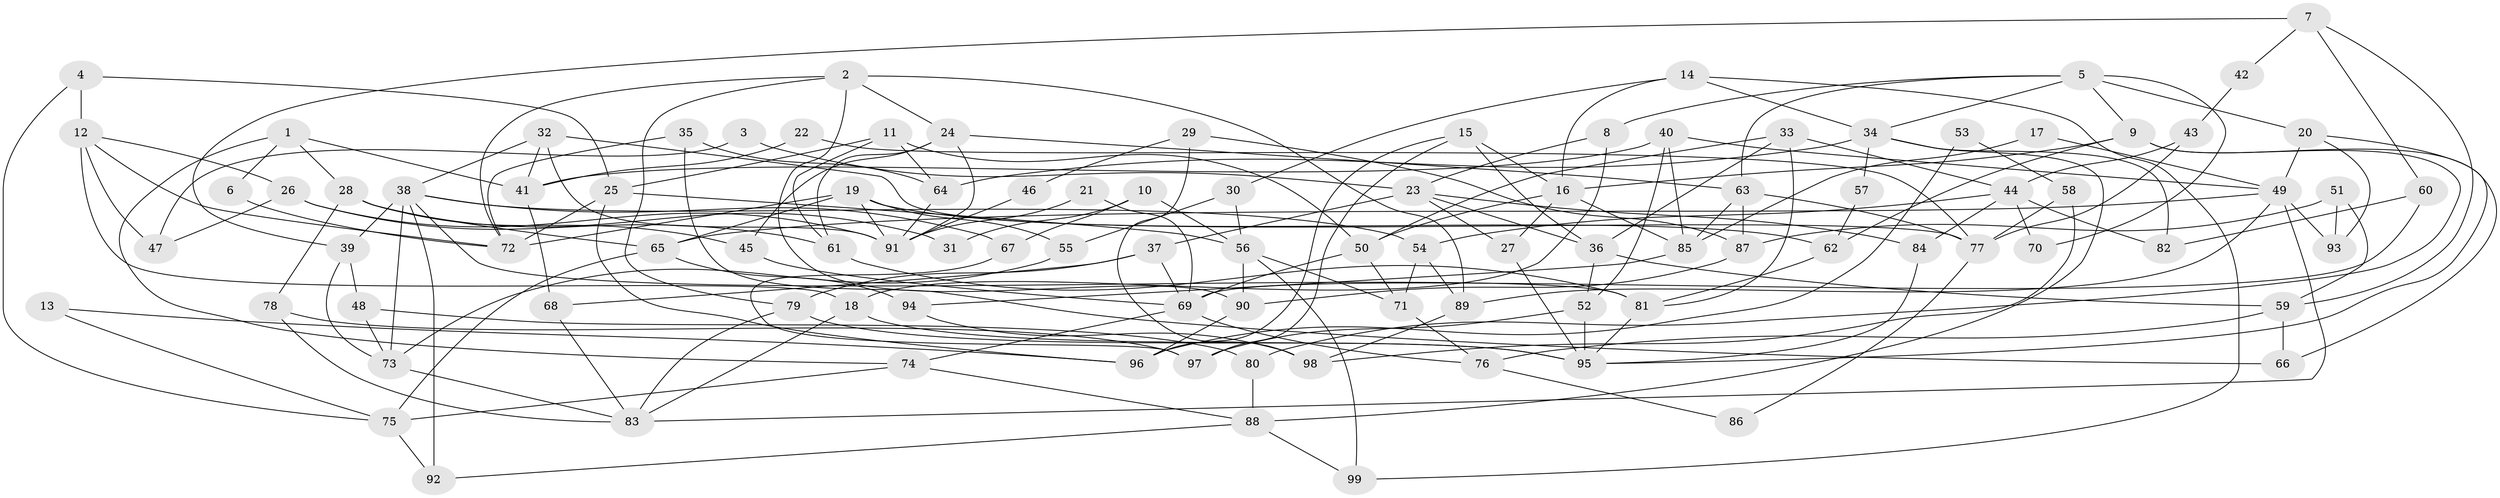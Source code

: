 // coarse degree distribution, {2: 0.1864406779661017, 4: 0.2033898305084746, 3: 0.1864406779661017, 5: 0.22033898305084745, 6: 0.11864406779661017, 9: 0.01694915254237288, 10: 0.03389830508474576, 14: 0.01694915254237288, 11: 0.01694915254237288}
// Generated by graph-tools (version 1.1) at 2025/53/03/04/25 21:53:41]
// undirected, 99 vertices, 198 edges
graph export_dot {
graph [start="1"]
  node [color=gray90,style=filled];
  1;
  2;
  3;
  4;
  5;
  6;
  7;
  8;
  9;
  10;
  11;
  12;
  13;
  14;
  15;
  16;
  17;
  18;
  19;
  20;
  21;
  22;
  23;
  24;
  25;
  26;
  27;
  28;
  29;
  30;
  31;
  32;
  33;
  34;
  35;
  36;
  37;
  38;
  39;
  40;
  41;
  42;
  43;
  44;
  45;
  46;
  47;
  48;
  49;
  50;
  51;
  52;
  53;
  54;
  55;
  56;
  57;
  58;
  59;
  60;
  61;
  62;
  63;
  64;
  65;
  66;
  67;
  68;
  69;
  70;
  71;
  72;
  73;
  74;
  75;
  76;
  77;
  78;
  79;
  80;
  81;
  82;
  83;
  84;
  85;
  86;
  87;
  88;
  89;
  90;
  91;
  92;
  93;
  94;
  95;
  96;
  97;
  98;
  99;
  1 -- 74;
  1 -- 41;
  1 -- 6;
  1 -- 28;
  2 -- 24;
  2 -- 79;
  2 -- 72;
  2 -- 89;
  2 -- 90;
  3 -- 47;
  3 -- 23;
  4 -- 25;
  4 -- 75;
  4 -- 12;
  5 -- 63;
  5 -- 9;
  5 -- 8;
  5 -- 20;
  5 -- 34;
  5 -- 70;
  6 -- 72;
  7 -- 59;
  7 -- 39;
  7 -- 42;
  7 -- 60;
  8 -- 18;
  8 -- 23;
  9 -- 16;
  9 -- 66;
  9 -- 62;
  9 -- 80;
  10 -- 56;
  10 -- 67;
  10 -- 31;
  11 -- 25;
  11 -- 61;
  11 -- 50;
  11 -- 64;
  12 -- 18;
  12 -- 26;
  12 -- 47;
  12 -- 72;
  13 -- 75;
  13 -- 96;
  14 -- 34;
  14 -- 16;
  14 -- 30;
  14 -- 99;
  15 -- 16;
  15 -- 97;
  15 -- 36;
  15 -- 96;
  16 -- 50;
  16 -- 27;
  16 -- 85;
  17 -- 85;
  17 -- 49;
  18 -- 83;
  18 -- 95;
  19 -- 62;
  19 -- 72;
  19 -- 55;
  19 -- 65;
  19 -- 91;
  20 -- 49;
  20 -- 93;
  20 -- 95;
  21 -- 69;
  21 -- 91;
  22 -- 41;
  22 -- 77;
  23 -- 84;
  23 -- 27;
  23 -- 36;
  23 -- 37;
  24 -- 91;
  24 -- 45;
  24 -- 61;
  24 -- 63;
  25 -- 96;
  25 -- 72;
  25 -- 56;
  26 -- 61;
  26 -- 47;
  26 -- 91;
  27 -- 95;
  28 -- 65;
  28 -- 31;
  28 -- 45;
  28 -- 78;
  29 -- 87;
  29 -- 98;
  29 -- 46;
  30 -- 56;
  30 -- 55;
  32 -- 91;
  32 -- 38;
  32 -- 41;
  32 -- 77;
  33 -- 50;
  33 -- 36;
  33 -- 44;
  33 -- 81;
  34 -- 64;
  34 -- 57;
  34 -- 82;
  34 -- 88;
  35 -- 72;
  35 -- 64;
  35 -- 66;
  36 -- 52;
  36 -- 59;
  37 -- 69;
  37 -- 68;
  37 -- 79;
  38 -- 92;
  38 -- 54;
  38 -- 39;
  38 -- 67;
  38 -- 73;
  38 -- 81;
  39 -- 73;
  39 -- 48;
  40 -- 41;
  40 -- 52;
  40 -- 49;
  40 -- 85;
  41 -- 68;
  42 -- 43;
  43 -- 77;
  43 -- 44;
  44 -- 82;
  44 -- 54;
  44 -- 70;
  44 -- 84;
  45 -- 69;
  46 -- 91;
  48 -- 73;
  48 -- 80;
  49 -- 83;
  49 -- 65;
  49 -- 89;
  49 -- 93;
  50 -- 71;
  50 -- 69;
  51 -- 87;
  51 -- 93;
  51 -- 59;
  52 -- 95;
  52 -- 97;
  53 -- 96;
  53 -- 58;
  54 -- 89;
  54 -- 71;
  55 -- 73;
  56 -- 99;
  56 -- 71;
  56 -- 90;
  57 -- 62;
  58 -- 77;
  58 -- 98;
  59 -- 66;
  59 -- 76;
  60 -- 69;
  60 -- 82;
  61 -- 81;
  62 -- 81;
  63 -- 85;
  63 -- 77;
  63 -- 87;
  64 -- 91;
  65 -- 75;
  65 -- 94;
  67 -- 97;
  68 -- 83;
  69 -- 76;
  69 -- 74;
  71 -- 76;
  73 -- 83;
  74 -- 88;
  74 -- 75;
  75 -- 92;
  76 -- 86;
  77 -- 86;
  78 -- 83;
  78 -- 97;
  79 -- 95;
  79 -- 83;
  80 -- 88;
  81 -- 95;
  84 -- 95;
  85 -- 94;
  87 -- 90;
  88 -- 92;
  88 -- 99;
  89 -- 98;
  90 -- 96;
  94 -- 98;
}
